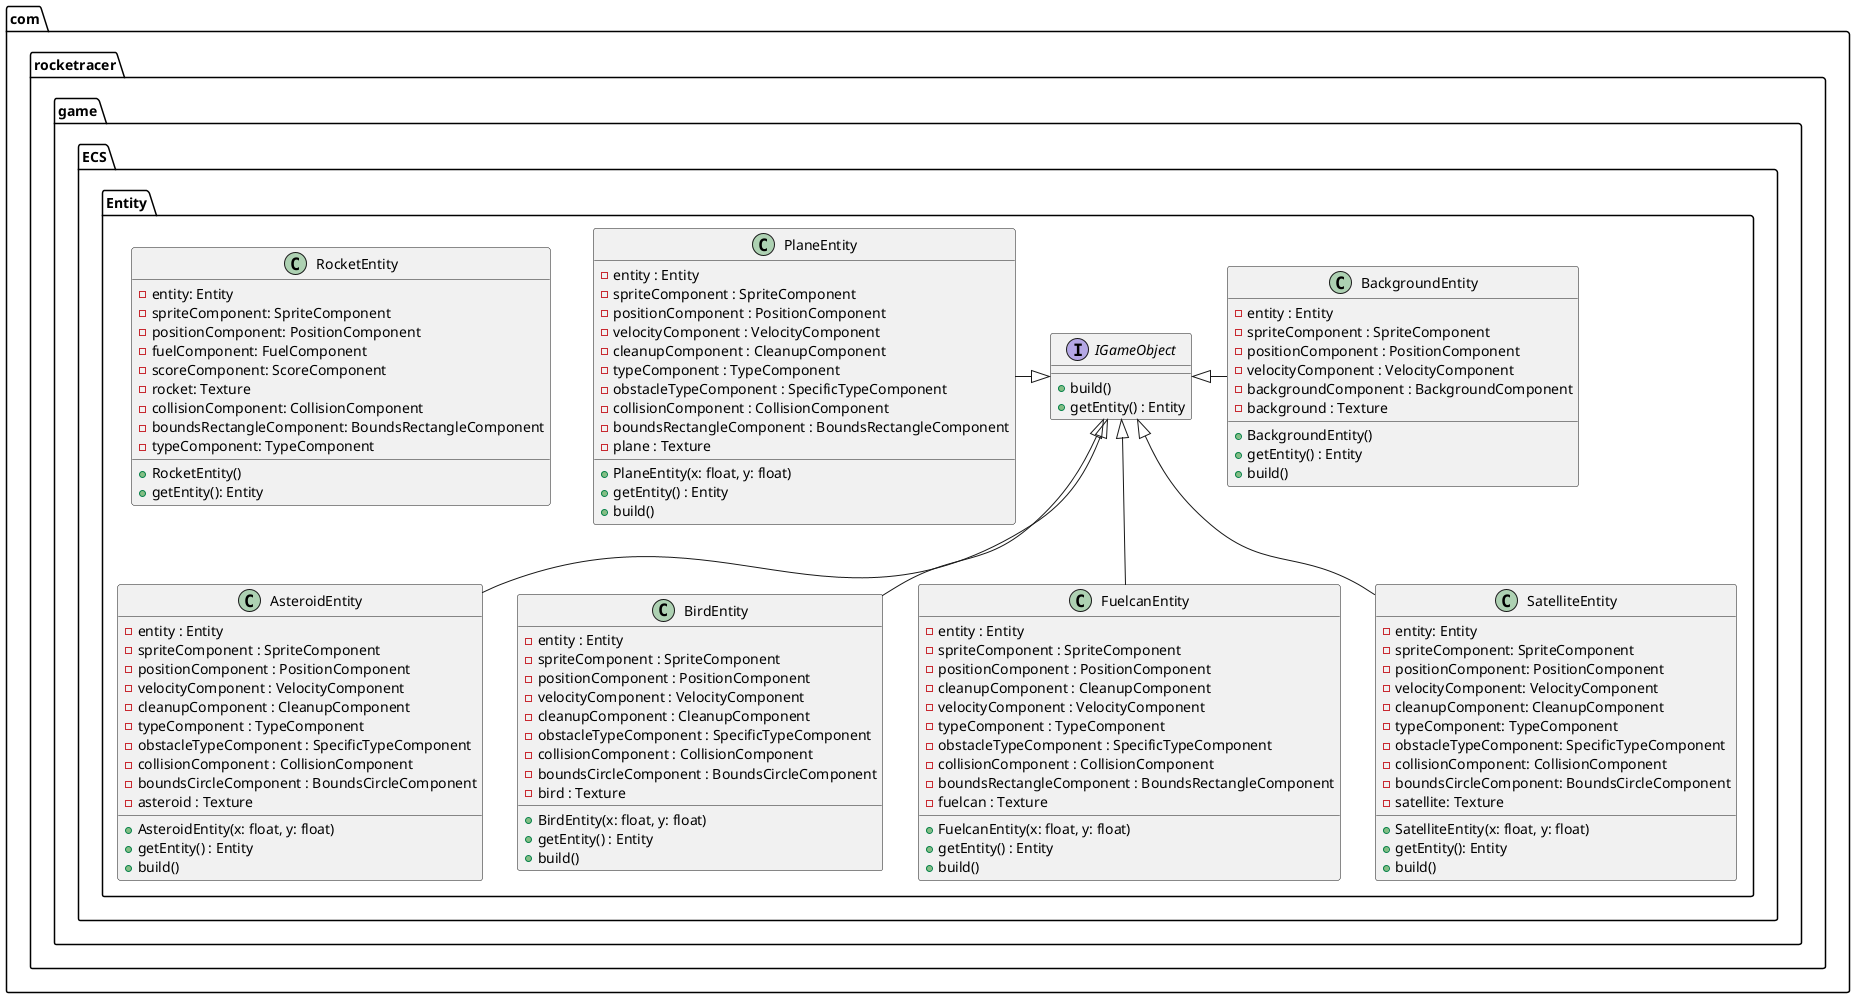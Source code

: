@startuml

package com.rocketracer.game.ECS.Entity {
    interface IGameObject {
        + build()
        + getEntity() : Entity
    }

    class AsteroidEntity {
    - entity : Entity
    - spriteComponent : SpriteComponent
    - positionComponent : PositionComponent
    - velocityComponent : VelocityComponent
    - cleanupComponent : CleanupComponent
    - typeComponent : TypeComponent
    - obstacleTypeComponent : SpecificTypeComponent
    - collisionComponent : CollisionComponent
    - boundsCircleComponent : BoundsCircleComponent
    - asteroid : Texture
    + AsteroidEntity(x: float, y: float)
    + getEntity() : Entity
    + build()
}

class BackgroundEntity {
    - entity : Entity
    - spriteComponent : SpriteComponent
    - positionComponent : PositionComponent
    - velocityComponent : VelocityComponent
    - backgroundComponent : BackgroundComponent
    - background : Texture
    + BackgroundEntity()
    + getEntity() : Entity
    + build()
}

class BirdEntity {
    - entity : Entity
    - spriteComponent : SpriteComponent
    - positionComponent : PositionComponent
    - velocityComponent : VelocityComponent
    - cleanupComponent : CleanupComponent
    - obstacleTypeComponent : SpecificTypeComponent
    - collisionComponent : CollisionComponent
    - boundsCircleComponent : BoundsCircleComponent
    - bird : Texture
    + BirdEntity(x: float, y: float)
    + getEntity() : Entity
    + build()
}

class FuelcanEntity {
    - entity : Entity
    - spriteComponent : SpriteComponent
    - positionComponent : PositionComponent
    - cleanupComponent : CleanupComponent
    - velocityComponent : VelocityComponent
    - typeComponent : TypeComponent
    - obstacleTypeComponent : SpecificTypeComponent
    - collisionComponent : CollisionComponent
    - boundsRectangleComponent : BoundsRectangleComponent
    - fuelcan : Texture
    + FuelcanEntity(x: float, y: float)
    + getEntity() : Entity
    + build()
}

class PlaneEntity {
    - entity : Entity
    - spriteComponent : SpriteComponent
    - positionComponent : PositionComponent
    - velocityComponent : VelocityComponent
    - cleanupComponent : CleanupComponent
    - typeComponent : TypeComponent
    - obstacleTypeComponent : SpecificTypeComponent
    - collisionComponent : CollisionComponent
    - boundsRectangleComponent : BoundsRectangleComponent
    - plane : Texture
    + PlaneEntity(x: float, y: float)
    + getEntity() : Entity
    + build()
}

class RocketEntity {
  - entity: Entity
  - spriteComponent: SpriteComponent
  - positionComponent: PositionComponent
  - fuelComponent: FuelComponent
  - scoreComponent: ScoreComponent
  - rocket: Texture
  - collisionComponent: CollisionComponent
  - boundsRectangleComponent: BoundsRectangleComponent
  - typeComponent: TypeComponent
  + RocketEntity()
  + getEntity(): Entity
}

class SatelliteEntity {
  - entity: Entity
  - spriteComponent: SpriteComponent
  - positionComponent: PositionComponent
  - velocityComponent: VelocityComponent
  - cleanupComponent: CleanupComponent
  - typeComponent: TypeComponent
  - obstacleTypeComponent: SpecificTypeComponent
  - collisionComponent: CollisionComponent
  - boundsCircleComponent: BoundsCircleComponent
  - satellite: Texture
  + SatelliteEntity(x: float, y: float)
  + getEntity(): Entity
  + build()
}
}


AsteroidEntity -up-|> IGameObject
BackgroundEntity -left-|> IGameObject
BirdEntity -up-|> IGameObject
FuelcanEntity -up-|> IGameObject
PlaneEntity -right-|> IGameObject
SatelliteEntity -up-|> IGameObject

@enduml